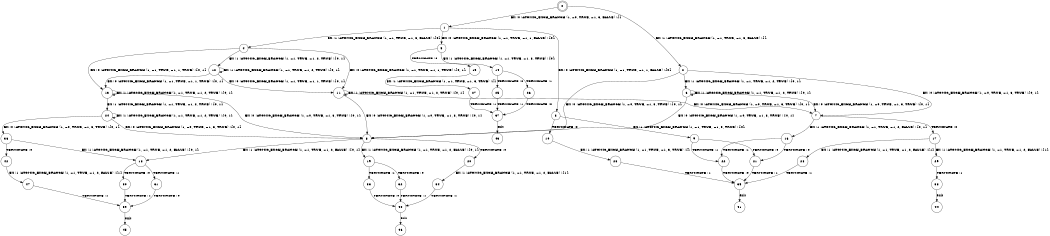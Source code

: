 digraph BCG {
size = "7, 10.5";
center = TRUE;
node [shape = circle];
0 [peripheries = 2];
0 -> 1 [label = "EX !0 !ATOMIC_EXCH_BRANCH (1, +0, TRUE, +1, 3, FALSE) !{}"];
0 -> 2 [label = "EX !1 !ATOMIC_EXCH_BRANCH (1, +1, TRUE, +1, 3, FALSE) !{}"];
1 -> 3 [label = "EX !0 !ATOMIC_EXCH_BRANCH (1, +1, TRUE, +1, 1, FALSE) !{0}"];
1 -> 4 [label = "EX !1 !ATOMIC_EXCH_BRANCH (1, +1, TRUE, +1, 3, FALSE) !{0}"];
1 -> 5 [label = "EX !0 !ATOMIC_EXCH_BRANCH (1, +1, TRUE, +1, 1, FALSE) !{0}"];
2 -> 6 [label = "EX !1 !ATOMIC_EXCH_BRANCH (1, +1, TRUE, +1, 2, TRUE) !{0, 1}"];
2 -> 7 [label = "EX !0 !ATOMIC_EXCH_BRANCH (1, +0, TRUE, +1, 3, TRUE) !{0, 1}"];
2 -> 8 [label = "EX !0 !ATOMIC_EXCH_BRANCH (1, +0, TRUE, +1, 3, TRUE) !{0, 1}"];
3 -> 9 [label = "EX !1 !ATOMIC_EXCH_BRANCH (1, +1, TRUE, +1, 3, TRUE) !{0}"];
3 -> 10 [label = "TERMINATE !0"];
4 -> 11 [label = "EX !0 !ATOMIC_EXCH_BRANCH (1, +1, TRUE, +1, 1, TRUE) !{0, 1}"];
4 -> 12 [label = "EX !1 !ATOMIC_EXCH_BRANCH (1, +1, TRUE, +1, 2, TRUE) !{0, 1}"];
4 -> 13 [label = "EX !0 !ATOMIC_EXCH_BRANCH (1, +1, TRUE, +1, 1, TRUE) !{0, 1}"];
5 -> 14 [label = "EX !1 !ATOMIC_EXCH_BRANCH (1, +1, TRUE, +1, 3, TRUE) !{0}"];
5 -> 15 [label = "TERMINATE !0"];
6 -> 6 [label = "EX !1 !ATOMIC_EXCH_BRANCH (1, +1, TRUE, +1, 2, TRUE) !{0, 1}"];
6 -> 7 [label = "EX !0 !ATOMIC_EXCH_BRANCH (1, +0, TRUE, +1, 3, TRUE) !{0, 1}"];
6 -> 8 [label = "EX !0 !ATOMIC_EXCH_BRANCH (1, +0, TRUE, +1, 3, TRUE) !{0, 1}"];
7 -> 16 [label = "EX !1 !ATOMIC_EXCH_BRANCH (1, +1, TRUE, +1, 2, FALSE) !{0, 1}"];
7 -> 17 [label = "TERMINATE !0"];
8 -> 18 [label = "EX !1 !ATOMIC_EXCH_BRANCH (1, +1, TRUE, +1, 2, FALSE) !{0, 1}"];
8 -> 19 [label = "EX !1 !ATOMIC_EXCH_BRANCH (1, +1, TRUE, +1, 2, FALSE) !{0, 1}"];
8 -> 20 [label = "TERMINATE !0"];
9 -> 21 [label = "TERMINATE !0"];
9 -> 22 [label = "TERMINATE !1"];
10 -> 23 [label = "EX !1 !ATOMIC_EXCH_BRANCH (1, +1, TRUE, +1, 3, TRUE) !{}"];
11 -> 7 [label = "EX !0 !ATOMIC_EXCH_BRANCH (1, +0, TRUE, +1, 3, TRUE) !{0, 1}"];
11 -> 11 [label = "EX !1 !ATOMIC_EXCH_BRANCH (1, +1, TRUE, +1, 2, TRUE) !{0, 1}"];
11 -> 8 [label = "EX !0 !ATOMIC_EXCH_BRANCH (1, +0, TRUE, +1, 3, TRUE) !{0, 1}"];
12 -> 11 [label = "EX !0 !ATOMIC_EXCH_BRANCH (1, +1, TRUE, +1, 1, TRUE) !{0, 1}"];
12 -> 12 [label = "EX !1 !ATOMIC_EXCH_BRANCH (1, +1, TRUE, +1, 2, TRUE) !{0, 1}"];
12 -> 13 [label = "EX !0 !ATOMIC_EXCH_BRANCH (1, +1, TRUE, +1, 1, TRUE) !{0, 1}"];
13 -> 24 [label = "EX !1 !ATOMIC_EXCH_BRANCH (1, +1, TRUE, +1, 2, TRUE) !{0, 1}"];
13 -> 8 [label = "EX !0 !ATOMIC_EXCH_BRANCH (1, +0, TRUE, +1, 3, TRUE) !{0, 1}"];
13 -> 13 [label = "EX !1 !ATOMIC_EXCH_BRANCH (1, +1, TRUE, +1, 2, TRUE) !{0, 1}"];
14 -> 25 [label = "TERMINATE !0"];
14 -> 26 [label = "TERMINATE !1"];
15 -> 27 [label = "EX !1 !ATOMIC_EXCH_BRANCH (1, +1, TRUE, +1, 3, TRUE) !{}"];
16 -> 21 [label = "TERMINATE !0"];
16 -> 22 [label = "TERMINATE !1"];
17 -> 28 [label = "EX !1 !ATOMIC_EXCH_BRANCH (1, +1, TRUE, +1, 2, FALSE) !{1}"];
17 -> 29 [label = "EX !1 !ATOMIC_EXCH_BRANCH (1, +1, TRUE, +1, 2, FALSE) !{1}"];
18 -> 30 [label = "TERMINATE !0"];
18 -> 31 [label = "TERMINATE !1"];
19 -> 32 [label = "TERMINATE !0"];
19 -> 33 [label = "TERMINATE !1"];
20 -> 34 [label = "EX !1 !ATOMIC_EXCH_BRANCH (1, +1, TRUE, +1, 2, FALSE) !{1}"];
21 -> 35 [label = "TERMINATE !1"];
22 -> 35 [label = "TERMINATE !0"];
23 -> 35 [label = "TERMINATE !1"];
24 -> 36 [label = "EX !0 !ATOMIC_EXCH_BRANCH (1, +0, TRUE, +1, 3, TRUE) !{0, 1}"];
24 -> 24 [label = "EX !1 !ATOMIC_EXCH_BRANCH (1, +1, TRUE, +1, 2, TRUE) !{0, 1}"];
24 -> 8 [label = "EX !0 !ATOMIC_EXCH_BRANCH (1, +0, TRUE, +1, 3, TRUE) !{0, 1}"];
25 -> 37 [label = "TERMINATE !1"];
26 -> 37 [label = "TERMINATE !0"];
27 -> 37 [label = "TERMINATE !1"];
28 -> 35 [label = "TERMINATE !1"];
29 -> 38 [label = "TERMINATE !1"];
30 -> 39 [label = "TERMINATE !1"];
31 -> 39 [label = "TERMINATE !0"];
32 -> 40 [label = "TERMINATE !1"];
33 -> 40 [label = "TERMINATE !0"];
34 -> 40 [label = "TERMINATE !1"];
35 -> 41 [label = "exit"];
36 -> 18 [label = "EX !1 !ATOMIC_EXCH_BRANCH (1, +1, TRUE, +1, 2, FALSE) !{0, 1}"];
36 -> 42 [label = "TERMINATE !0"];
37 -> 43 [label = "exit"];
38 -> 44 [label = "exit"];
39 -> 45 [label = "exit"];
40 -> 46 [label = "exit"];
42 -> 47 [label = "EX !1 !ATOMIC_EXCH_BRANCH (1, +1, TRUE, +1, 2, FALSE) !{1}"];
47 -> 39 [label = "TERMINATE !1"];
}
